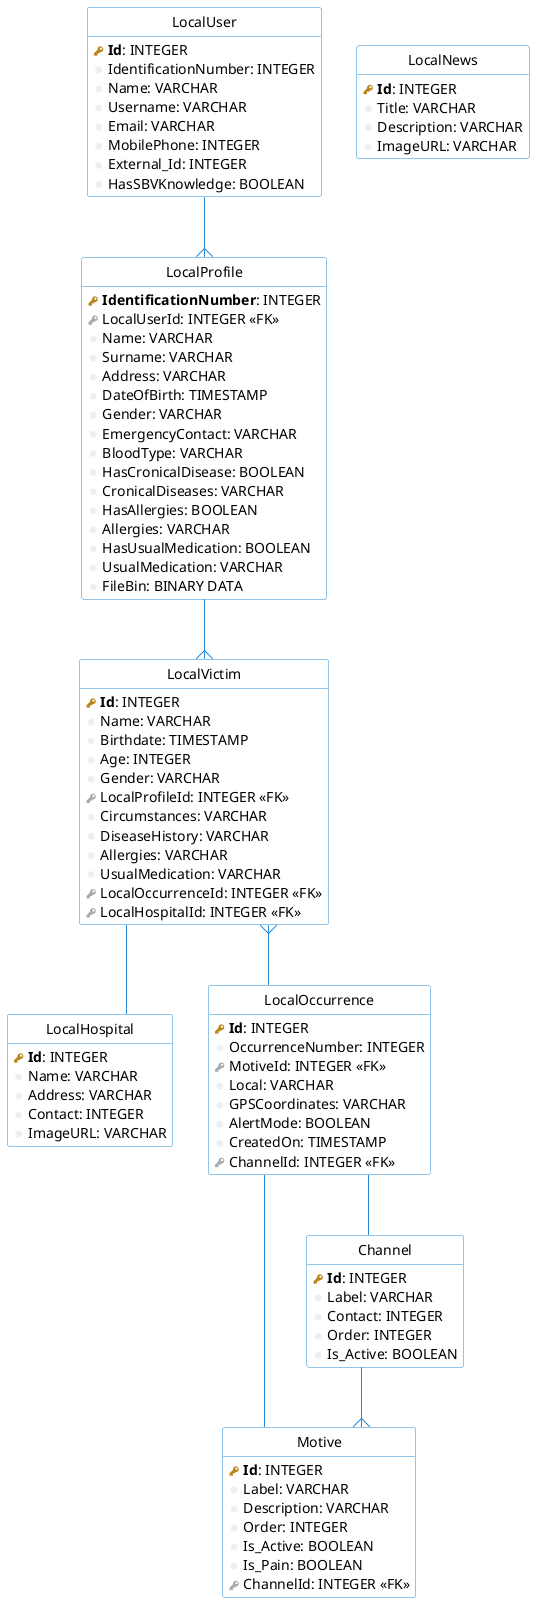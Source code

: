 @startuml
hide empty methods
hide circle
skinparam roundcorner 5
skinparam linetype ortho
skinparam shadowing false
skinparam handwritten false
skinparam class {
    BackgroundColor white
    ArrowColor #2688d4
    BorderColor #2688d4
    BorderColor<<contrib.auth>> green
}

!define primary_key(x) <b><color:#b8861b><&key></color> x</b>
!define foreign_key(x) <color:#aaaaaa><&key></color> x
!define primary_foreign_key(x) <b><color:#b8861b><&key></color><color:#aaaaaa><&key></color> x</b>
!define column(x) <color:#efefef><&media-record></color> x
!define table(x) entity x << (T, white) >>
!define tableAuth(x) entity x <<SIREPH structure>>

table( LocalUser ) {
    primary_key( Id ): INTEGER
    column( IdentificationNumber ): INTEGER
    column( Name ): VARCHAR
    column( Username ): VARCHAR
    column( Email ): VARCHAR
    column( MobilePhone ): INTEGER
    column( External_Id ): INTEGER
    column(HasSBVKnowledge): BOOLEAN
}

table( LocalProfile ) {
    primary_key( IdentificationNumber ): INTEGER
    foreign_key( LocalUserId ): INTEGER <<FK>>
    column( Name ): VARCHAR
    column( Surname ): VARCHAR
    column( Address ): VARCHAR
    column( DateOfBirth ): TIMESTAMP
    column( Gender ): VARCHAR
    column( EmergencyContact ): VARCHAR
    column( BloodType ): VARCHAR
    column( HasCronicalDisease ): BOOLEAN
    column( CronicalDiseases ): VARCHAR
    column( HasAllergies ): BOOLEAN
    column( Allergies ): VARCHAR
    column( HasUsualMedication ): BOOLEAN
    column( UsualMedication ): VARCHAR
    column( FileBin ): BINARY DATA
}

table(  LocalVictim ) {
    primary_key( Id ): INTEGER
    column( Name ): VARCHAR
    column( Birthdate ): TIMESTAMP
    column( Age ): INTEGER
    column( Gender ): VARCHAR
    foreign_key( LocalProfileId ): INTEGER <<FK>>
    column( Circumstances ): VARCHAR
    column( DiseaseHistory ): VARCHAR
    column( Allergies ): VARCHAR
    column( UsualMedication ): VARCHAR
    foreign_key( LocalOccurrenceId): INTEGER <<FK>>
    foreign_key( LocalHospitalId): INTEGER <<FK>>
}

table( LocalHospital ) {
    primary_key( Id ): INTEGER
    column( Name ): VARCHAR
    column( Address ): VARCHAR
    column( Contact ): INTEGER
    column( ImageURL ): VARCHAR
}

table( LocalOccurrence ) {
    primary_key( Id ): INTEGER
    column( OccurrenceNumber ): INTEGER
    foreign_key( MotiveId ): INTEGER <<FK>>
    column( Local ): VARCHAR
    column( GPSCoordinates ): VARCHAR
    column( AlertMode ): BOOLEAN
    column( CreatedOn ): TIMESTAMP
    foreign_key( ChannelId ): INTEGER <<FK>>
}

table( Motive ) {
  primary_key( Id ): INTEGER
  column( Label ): VARCHAR
  column( Description ): VARCHAR
  column( Order ): INTEGER
  column( Is_Active ): BOOLEAN
  column( Is_Pain ): BOOLEAN
  foreign_key( ChannelId ): INTEGER <<FK>>
}

table( Channel ) {
  primary_key( Id ): INTEGER
  column( Label ): VARCHAR
  column( Contact ): INTEGER
  column( Order ): INTEGER
  column( Is_Active ): BOOLEAN
}

table( LocalNews ) {
    primary_key( Id ): INTEGER
    column( Title ): VARCHAR
    column( Description ): VARCHAR
    column( ImageURL ): VARCHAR
}

LocalVictim -- LocalHospital
LocalVictim }-- LocalOccurrence
LocalUser --{ LocalProfile
LocalProfile --{ LocalVictim
Channel --{ Motive
LocalOccurrence -- Motive
LocalOccurrence -- Channel
@enduml